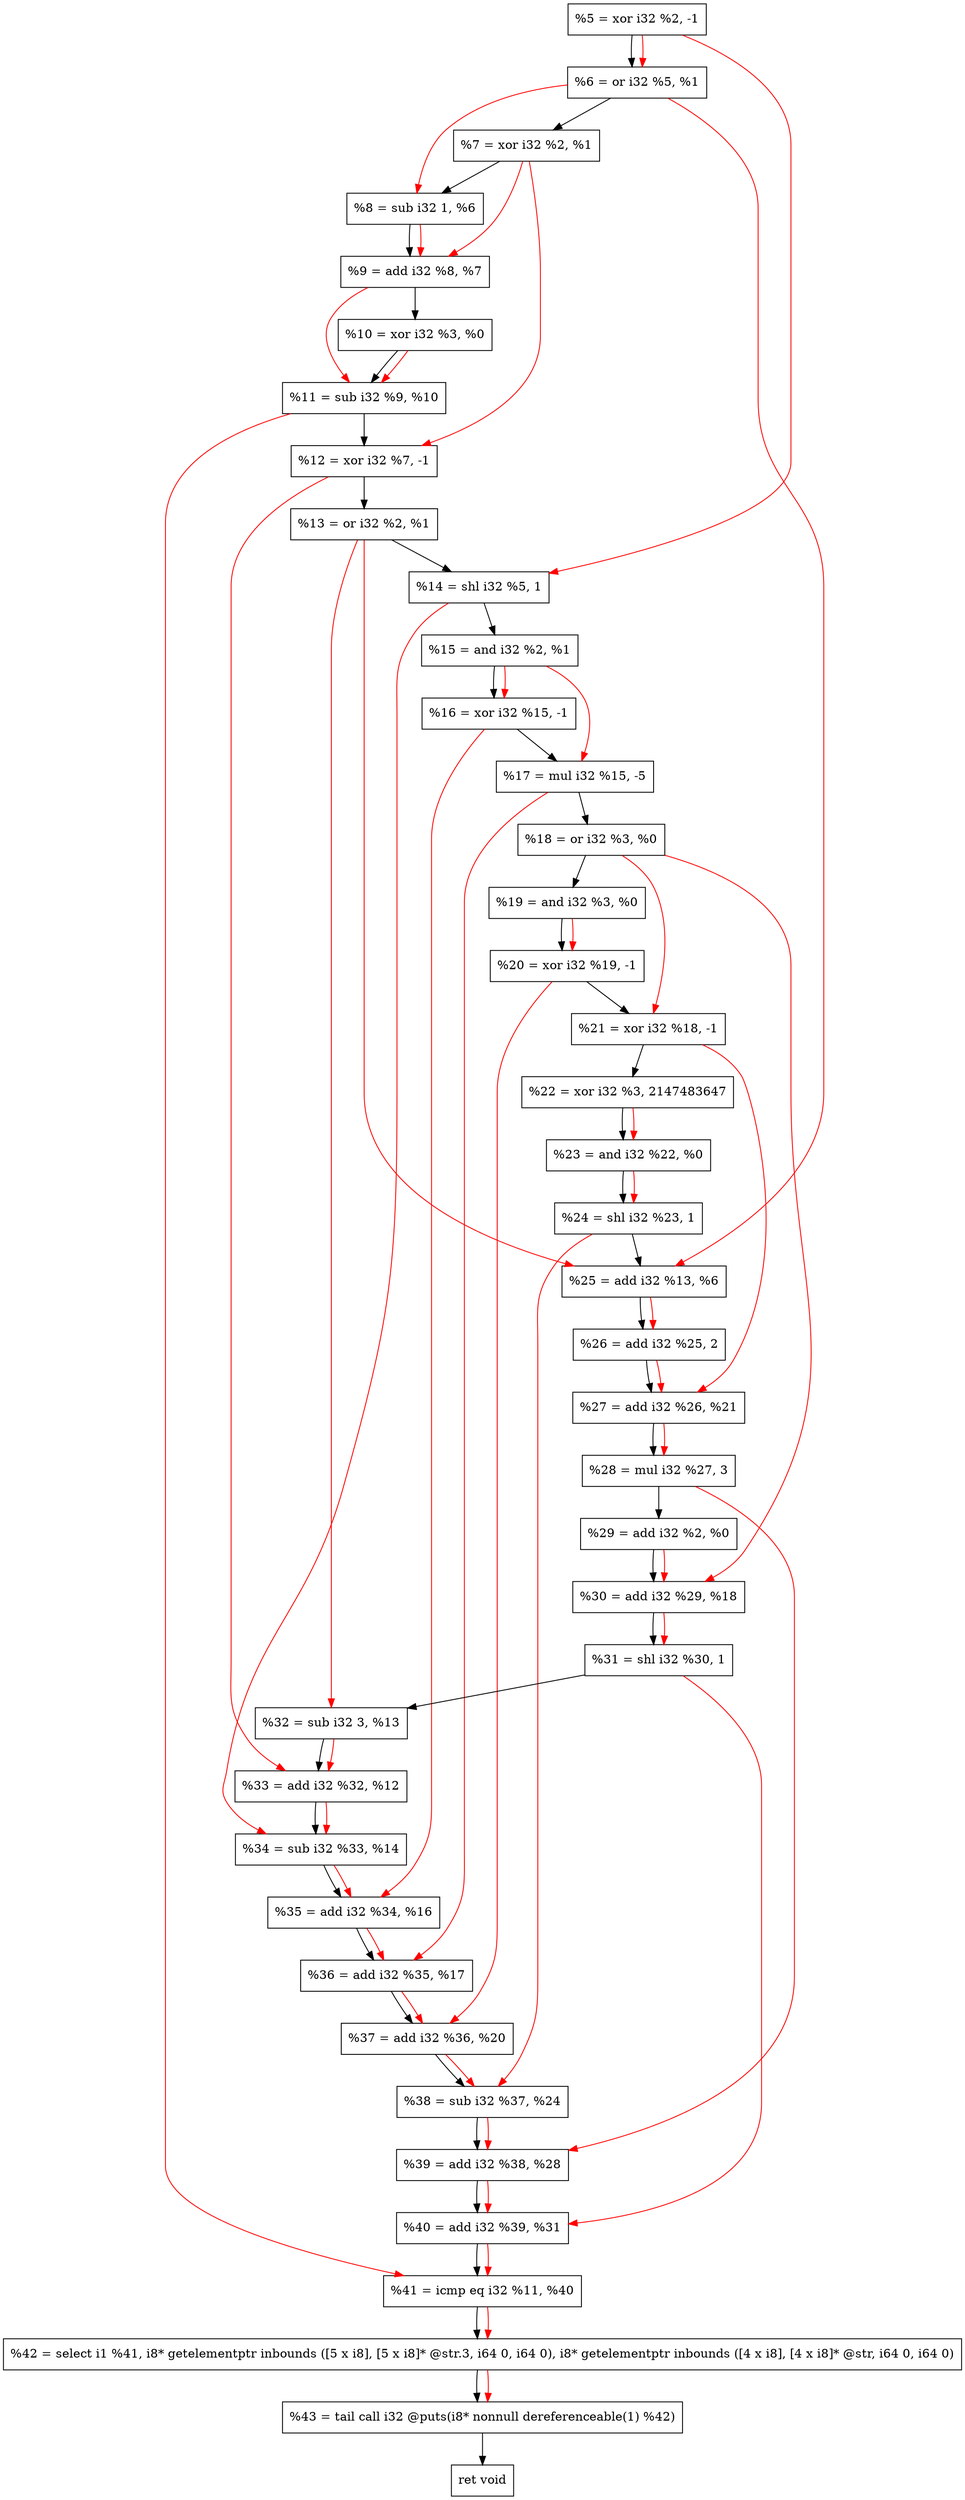digraph "DFG for'crackme' function" {
	Node0x22d30a0[shape=record, label="  %5 = xor i32 %2, -1"];
	Node0x22d3110[shape=record, label="  %6 = or i32 %5, %1"];
	Node0x22d3180[shape=record, label="  %7 = xor i32 %2, %1"];
	Node0x22d3220[shape=record, label="  %8 = sub i32 1, %6"];
	Node0x22d3290[shape=record, label="  %9 = add i32 %8, %7"];
	Node0x22d3300[shape=record, label="  %10 = xor i32 %3, %0"];
	Node0x22d3370[shape=record, label="  %11 = sub i32 %9, %10"];
	Node0x22d33e0[shape=record, label="  %12 = xor i32 %7, -1"];
	Node0x22d3450[shape=record, label="  %13 = or i32 %2, %1"];
	Node0x22d34c0[shape=record, label="  %14 = shl i32 %5, 1"];
	Node0x22d3530[shape=record, label="  %15 = and i32 %2, %1"];
	Node0x22d35a0[shape=record, label="  %16 = xor i32 %15, -1"];
	Node0x22d3640[shape=record, label="  %17 = mul i32 %15, -5"];
	Node0x22d36b0[shape=record, label="  %18 = or i32 %3, %0"];
	Node0x22d3720[shape=record, label="  %19 = and i32 %3, %0"];
	Node0x22d3790[shape=record, label="  %20 = xor i32 %19, -1"];
	Node0x22d3800[shape=record, label="  %21 = xor i32 %18, -1"];
	Node0x22d38a0[shape=record, label="  %22 = xor i32 %3, 2147483647"];
	Node0x22d3910[shape=record, label="  %23 = and i32 %22, %0"];
	Node0x22d3980[shape=record, label="  %24 = shl i32 %23, 1"];
	Node0x22d39f0[shape=record, label="  %25 = add i32 %13, %6"];
	Node0x22d3a90[shape=record, label="  %26 = add i32 %25, 2"];
	Node0x22d3b00[shape=record, label="  %27 = add i32 %26, %21"];
	Node0x22d3ba0[shape=record, label="  %28 = mul i32 %27, 3"];
	Node0x22d3c10[shape=record, label="  %29 = add i32 %2, %0"];
	Node0x22d3c80[shape=record, label="  %30 = add i32 %29, %18"];
	Node0x22d3cf0[shape=record, label="  %31 = shl i32 %30, 1"];
	Node0x22d3d60[shape=record, label="  %32 = sub i32 3, %13"];
	Node0x22d3fe0[shape=record, label="  %33 = add i32 %32, %12"];
	Node0x22d4050[shape=record, label="  %34 = sub i32 %33, %14"];
	Node0x22d40c0[shape=record, label="  %35 = add i32 %34, %16"];
	Node0x22d4130[shape=record, label="  %36 = add i32 %35, %17"];
	Node0x22d41a0[shape=record, label="  %37 = add i32 %36, %20"];
	Node0x22d4210[shape=record, label="  %38 = sub i32 %37, %24"];
	Node0x22d4280[shape=record, label="  %39 = add i32 %38, %28"];
	Node0x22d42f0[shape=record, label="  %40 = add i32 %39, %31"];
	Node0x22d4360[shape=record, label="  %41 = icmp eq i32 %11, %40"];
	Node0x2273268[shape=record, label="  %42 = select i1 %41, i8* getelementptr inbounds ([5 x i8], [5 x i8]* @str.3, i64 0, i64 0), i8* getelementptr inbounds ([4 x i8], [4 x i8]* @str, i64 0, i64 0)"];
	Node0x22d4800[shape=record, label="  %43 = tail call i32 @puts(i8* nonnull dereferenceable(1) %42)"];
	Node0x22d4850[shape=record, label="  ret void"];
	Node0x22d30a0 -> Node0x22d3110;
	Node0x22d3110 -> Node0x22d3180;
	Node0x22d3180 -> Node0x22d3220;
	Node0x22d3220 -> Node0x22d3290;
	Node0x22d3290 -> Node0x22d3300;
	Node0x22d3300 -> Node0x22d3370;
	Node0x22d3370 -> Node0x22d33e0;
	Node0x22d33e0 -> Node0x22d3450;
	Node0x22d3450 -> Node0x22d34c0;
	Node0x22d34c0 -> Node0x22d3530;
	Node0x22d3530 -> Node0x22d35a0;
	Node0x22d35a0 -> Node0x22d3640;
	Node0x22d3640 -> Node0x22d36b0;
	Node0x22d36b0 -> Node0x22d3720;
	Node0x22d3720 -> Node0x22d3790;
	Node0x22d3790 -> Node0x22d3800;
	Node0x22d3800 -> Node0x22d38a0;
	Node0x22d38a0 -> Node0x22d3910;
	Node0x22d3910 -> Node0x22d3980;
	Node0x22d3980 -> Node0x22d39f0;
	Node0x22d39f0 -> Node0x22d3a90;
	Node0x22d3a90 -> Node0x22d3b00;
	Node0x22d3b00 -> Node0x22d3ba0;
	Node0x22d3ba0 -> Node0x22d3c10;
	Node0x22d3c10 -> Node0x22d3c80;
	Node0x22d3c80 -> Node0x22d3cf0;
	Node0x22d3cf0 -> Node0x22d3d60;
	Node0x22d3d60 -> Node0x22d3fe0;
	Node0x22d3fe0 -> Node0x22d4050;
	Node0x22d4050 -> Node0x22d40c0;
	Node0x22d40c0 -> Node0x22d4130;
	Node0x22d4130 -> Node0x22d41a0;
	Node0x22d41a0 -> Node0x22d4210;
	Node0x22d4210 -> Node0x22d4280;
	Node0x22d4280 -> Node0x22d42f0;
	Node0x22d42f0 -> Node0x22d4360;
	Node0x22d4360 -> Node0x2273268;
	Node0x2273268 -> Node0x22d4800;
	Node0x22d4800 -> Node0x22d4850;
edge [color=red]
	Node0x22d30a0 -> Node0x22d3110;
	Node0x22d3110 -> Node0x22d3220;
	Node0x22d3220 -> Node0x22d3290;
	Node0x22d3180 -> Node0x22d3290;
	Node0x22d3290 -> Node0x22d3370;
	Node0x22d3300 -> Node0x22d3370;
	Node0x22d3180 -> Node0x22d33e0;
	Node0x22d30a0 -> Node0x22d34c0;
	Node0x22d3530 -> Node0x22d35a0;
	Node0x22d3530 -> Node0x22d3640;
	Node0x22d3720 -> Node0x22d3790;
	Node0x22d36b0 -> Node0x22d3800;
	Node0x22d38a0 -> Node0x22d3910;
	Node0x22d3910 -> Node0x22d3980;
	Node0x22d3450 -> Node0x22d39f0;
	Node0x22d3110 -> Node0x22d39f0;
	Node0x22d39f0 -> Node0x22d3a90;
	Node0x22d3a90 -> Node0x22d3b00;
	Node0x22d3800 -> Node0x22d3b00;
	Node0x22d3b00 -> Node0x22d3ba0;
	Node0x22d3c10 -> Node0x22d3c80;
	Node0x22d36b0 -> Node0x22d3c80;
	Node0x22d3c80 -> Node0x22d3cf0;
	Node0x22d3450 -> Node0x22d3d60;
	Node0x22d3d60 -> Node0x22d3fe0;
	Node0x22d33e0 -> Node0x22d3fe0;
	Node0x22d3fe0 -> Node0x22d4050;
	Node0x22d34c0 -> Node0x22d4050;
	Node0x22d4050 -> Node0x22d40c0;
	Node0x22d35a0 -> Node0x22d40c0;
	Node0x22d40c0 -> Node0x22d4130;
	Node0x22d3640 -> Node0x22d4130;
	Node0x22d4130 -> Node0x22d41a0;
	Node0x22d3790 -> Node0x22d41a0;
	Node0x22d41a0 -> Node0x22d4210;
	Node0x22d3980 -> Node0x22d4210;
	Node0x22d4210 -> Node0x22d4280;
	Node0x22d3ba0 -> Node0x22d4280;
	Node0x22d4280 -> Node0x22d42f0;
	Node0x22d3cf0 -> Node0x22d42f0;
	Node0x22d3370 -> Node0x22d4360;
	Node0x22d42f0 -> Node0x22d4360;
	Node0x22d4360 -> Node0x2273268;
	Node0x2273268 -> Node0x22d4800;
}
